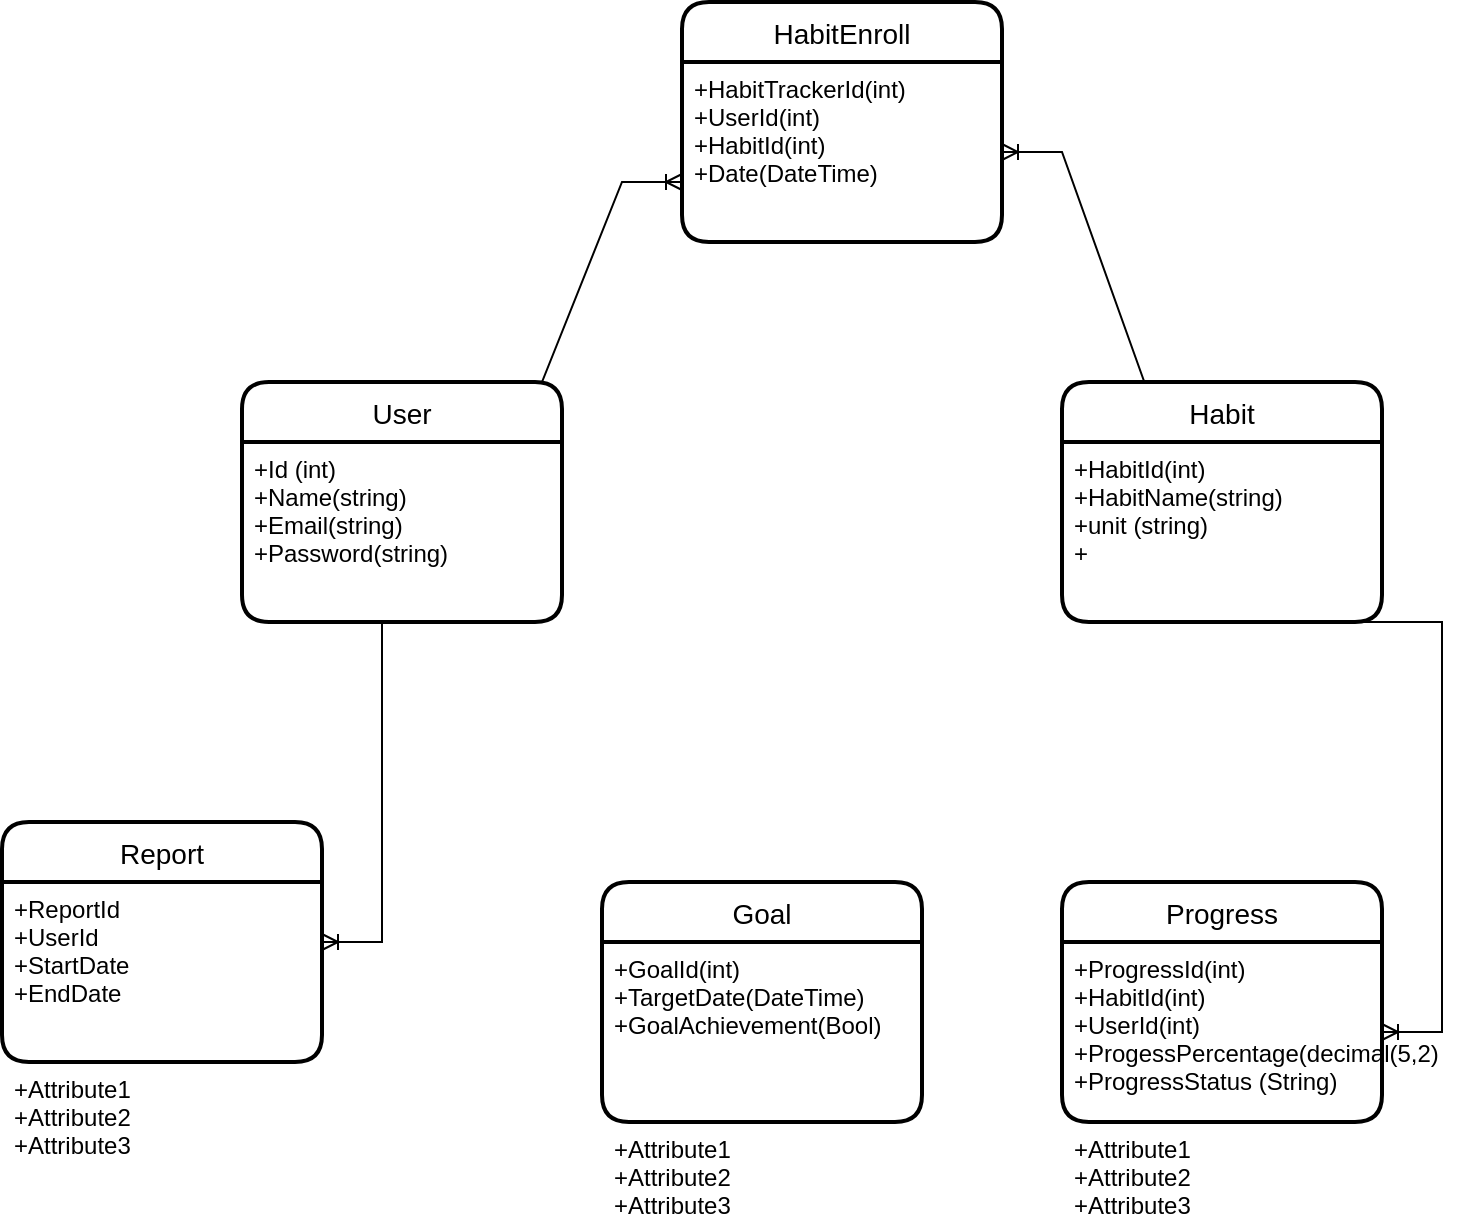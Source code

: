 <mxfile version="20.8.10" type="device"><diagram name="Page-1" id="JCMRNIs0WAlOlFY8O5pz"><mxGraphModel dx="858" dy="470" grid="1" gridSize="10" guides="1" tooltips="1" connect="1" arrows="1" fold="1" page="1" pageScale="1" pageWidth="850" pageHeight="1100" math="0" shadow="0"><root><mxCell id="0"/><mxCell id="1" parent="0"/><mxCell id="_9zzmL776cW588rcM302-1" value="User" style="swimlane;childLayout=stackLayout;horizontal=1;startSize=30;horizontalStack=0;rounded=1;fontSize=14;fontStyle=0;strokeWidth=2;resizeParent=0;resizeLast=1;shadow=0;dashed=0;align=center;" vertex="1" parent="1"><mxGeometry x="180" y="370" width="160" height="120" as="geometry"/></mxCell><mxCell id="_9zzmL776cW588rcM302-2" value="+Id (int)&#10;+Name(string)&#10;+Email(string)&#10;+Password(string)" style="align=left;strokeColor=none;fillColor=none;spacingLeft=4;fontSize=12;verticalAlign=top;resizable=0;rotatable=0;part=1;" vertex="1" parent="_9zzmL776cW588rcM302-1"><mxGeometry y="30" width="160" height="90" as="geometry"/></mxCell><mxCell id="_9zzmL776cW588rcM302-28" value="" style="edgeStyle=entityRelationEdgeStyle;fontSize=12;html=1;endArrow=ERoneToMany;rounded=0;" edge="1" parent="_9zzmL776cW588rcM302-1"><mxGeometry width="100" height="100" relative="1" as="geometry"><mxPoint x="120" as="sourcePoint"/><mxPoint x="220" y="-100" as="targetPoint"/></mxGeometry></mxCell><mxCell id="_9zzmL776cW588rcM302-4" value="Habit" style="swimlane;childLayout=stackLayout;horizontal=1;startSize=30;horizontalStack=0;rounded=1;fontSize=14;fontStyle=0;strokeWidth=2;resizeParent=0;resizeLast=1;shadow=0;dashed=0;align=center;" vertex="1" parent="1"><mxGeometry x="590" y="370" width="160" height="120" as="geometry"/></mxCell><mxCell id="_9zzmL776cW588rcM302-5" value="+HabitId(int)&#10;+HabitName(string)&#10;+unit (string)&#10;+" style="align=left;strokeColor=none;fillColor=none;spacingLeft=4;fontSize=12;verticalAlign=top;resizable=0;rotatable=0;part=1;" vertex="1" parent="_9zzmL776cW588rcM302-4"><mxGeometry y="30" width="160" height="90" as="geometry"/></mxCell><mxCell id="_9zzmL776cW588rcM302-9" value="HabitEnroll" style="swimlane;childLayout=stackLayout;horizontal=1;startSize=30;horizontalStack=0;rounded=1;fontSize=14;fontStyle=0;strokeWidth=2;resizeParent=0;resizeLast=1;shadow=0;dashed=0;align=center;" vertex="1" parent="1"><mxGeometry x="400" y="180" width="160" height="120" as="geometry"/></mxCell><mxCell id="_9zzmL776cW588rcM302-10" value="+HabitTrackerId(int)&#10;+UserId(int)&#10;+HabitId(int)&#10;+Date(DateTime)" style="align=left;strokeColor=none;fillColor=none;spacingLeft=4;fontSize=12;verticalAlign=top;resizable=0;rotatable=0;part=1;" vertex="1" parent="_9zzmL776cW588rcM302-9"><mxGeometry y="30" width="160" height="90" as="geometry"/></mxCell><mxCell id="_9zzmL776cW588rcM302-12" value="" style="edgeStyle=entityRelationEdgeStyle;fontSize=12;html=1;endArrow=ERoneToMany;rounded=0;exitX=0.444;exitY=-0.003;exitDx=0;exitDy=0;exitPerimeter=0;" edge="1" parent="1" source="_9zzmL776cW588rcM302-4" target="_9zzmL776cW588rcM302-10"><mxGeometry width="100" height="100" relative="1" as="geometry"><mxPoint x="650" y="350" as="sourcePoint"/><mxPoint x="750" y="250" as="targetPoint"/></mxGeometry></mxCell><mxCell id="_9zzmL776cW588rcM302-13" value="Progress" style="swimlane;childLayout=stackLayout;horizontal=1;startSize=30;horizontalStack=0;rounded=1;fontSize=14;fontStyle=0;strokeWidth=2;resizeParent=0;resizeLast=1;shadow=0;dashed=0;align=center;" vertex="1" parent="1"><mxGeometry x="590" y="620" width="160" height="120" as="geometry"/></mxCell><mxCell id="_9zzmL776cW588rcM302-14" value="+ProgressId(int)&#10;+HabitId(int)&#10;+UserId(int)&#10;+ProgessPercentage(decimal(5,2)&#10;+ProgressStatus (String)" style="align=left;strokeColor=none;fillColor=none;spacingLeft=4;fontSize=12;verticalAlign=top;resizable=0;rotatable=0;part=1;" vertex="1" parent="_9zzmL776cW588rcM302-13"><mxGeometry y="30" width="160" height="90" as="geometry"/></mxCell><mxCell id="_9zzmL776cW588rcM302-15" value="+Attribute1&#10;+Attribute2&#10;+Attribute3" style="align=left;strokeColor=none;fillColor=none;spacingLeft=4;fontSize=12;verticalAlign=top;resizable=0;rotatable=0;part=1;" vertex="1" parent="_9zzmL776cW588rcM302-13"><mxGeometry y="120" width="160" as="geometry"/></mxCell><mxCell id="_9zzmL776cW588rcM302-16" value="" style="edgeStyle=entityRelationEdgeStyle;fontSize=12;html=1;endArrow=ERoneToMany;rounded=0;exitX=0.5;exitY=1;exitDx=0;exitDy=0;" edge="1" parent="1" source="_9zzmL776cW588rcM302-5" target="_9zzmL776cW588rcM302-14"><mxGeometry width="100" height="100" relative="1" as="geometry"><mxPoint x="390" y="670" as="sourcePoint"/><mxPoint x="490" y="570" as="targetPoint"/></mxGeometry></mxCell><mxCell id="_9zzmL776cW588rcM302-17" value="Report" style="swimlane;childLayout=stackLayout;horizontal=1;startSize=30;horizontalStack=0;rounded=1;fontSize=14;fontStyle=0;strokeWidth=2;resizeParent=0;resizeLast=1;shadow=0;dashed=0;align=center;" vertex="1" parent="1"><mxGeometry x="60" y="590" width="160" height="120" as="geometry"/></mxCell><mxCell id="_9zzmL776cW588rcM302-18" value="+ReportId&#10;+UserId&#10;+StartDate&#10;+EndDate" style="align=left;strokeColor=none;fillColor=none;spacingLeft=4;fontSize=12;verticalAlign=top;resizable=0;rotatable=0;part=1;" vertex="1" parent="_9zzmL776cW588rcM302-17"><mxGeometry y="30" width="160" height="90" as="geometry"/></mxCell><mxCell id="_9zzmL776cW588rcM302-19" value="+Attribute1&#10;+Attribute2&#10;+Attribute3" style="align=left;strokeColor=none;fillColor=none;spacingLeft=4;fontSize=12;verticalAlign=top;resizable=0;rotatable=0;part=1;" vertex="1" parent="_9zzmL776cW588rcM302-17"><mxGeometry y="120" width="160" as="geometry"/></mxCell><mxCell id="_9zzmL776cW588rcM302-23" value="" style="edgeStyle=entityRelationEdgeStyle;fontSize=12;html=1;endArrow=ERoneToMany;rounded=0;exitX=0.25;exitY=1;exitDx=0;exitDy=0;" edge="1" parent="1" source="_9zzmL776cW588rcM302-2" target="_9zzmL776cW588rcM302-17"><mxGeometry width="100" height="100" relative="1" as="geometry"><mxPoint x="390" y="670" as="sourcePoint"/><mxPoint x="490" y="570" as="targetPoint"/></mxGeometry></mxCell><mxCell id="_9zzmL776cW588rcM302-25" value="Goal" style="swimlane;childLayout=stackLayout;horizontal=1;startSize=30;horizontalStack=0;rounded=1;fontSize=14;fontStyle=0;strokeWidth=2;resizeParent=0;resizeLast=1;shadow=0;dashed=0;align=center;" vertex="1" parent="1"><mxGeometry x="360" y="620" width="160" height="120" as="geometry"/></mxCell><mxCell id="_9zzmL776cW588rcM302-26" value="+GoalId(int)&#10;+TargetDate(DateTime)&#10;+GoalAchievement(Bool)" style="align=left;strokeColor=none;fillColor=none;spacingLeft=4;fontSize=12;verticalAlign=top;resizable=0;rotatable=0;part=1;" vertex="1" parent="_9zzmL776cW588rcM302-25"><mxGeometry y="30" width="160" height="90" as="geometry"/></mxCell><mxCell id="_9zzmL776cW588rcM302-27" value="+Attribute1&#10;+Attribute2&#10;+Attribute3" style="align=left;strokeColor=none;fillColor=none;spacingLeft=4;fontSize=12;verticalAlign=top;resizable=0;rotatable=0;part=1;" vertex="1" parent="_9zzmL776cW588rcM302-25"><mxGeometry y="120" width="160" as="geometry"/></mxCell></root></mxGraphModel></diagram></mxfile>